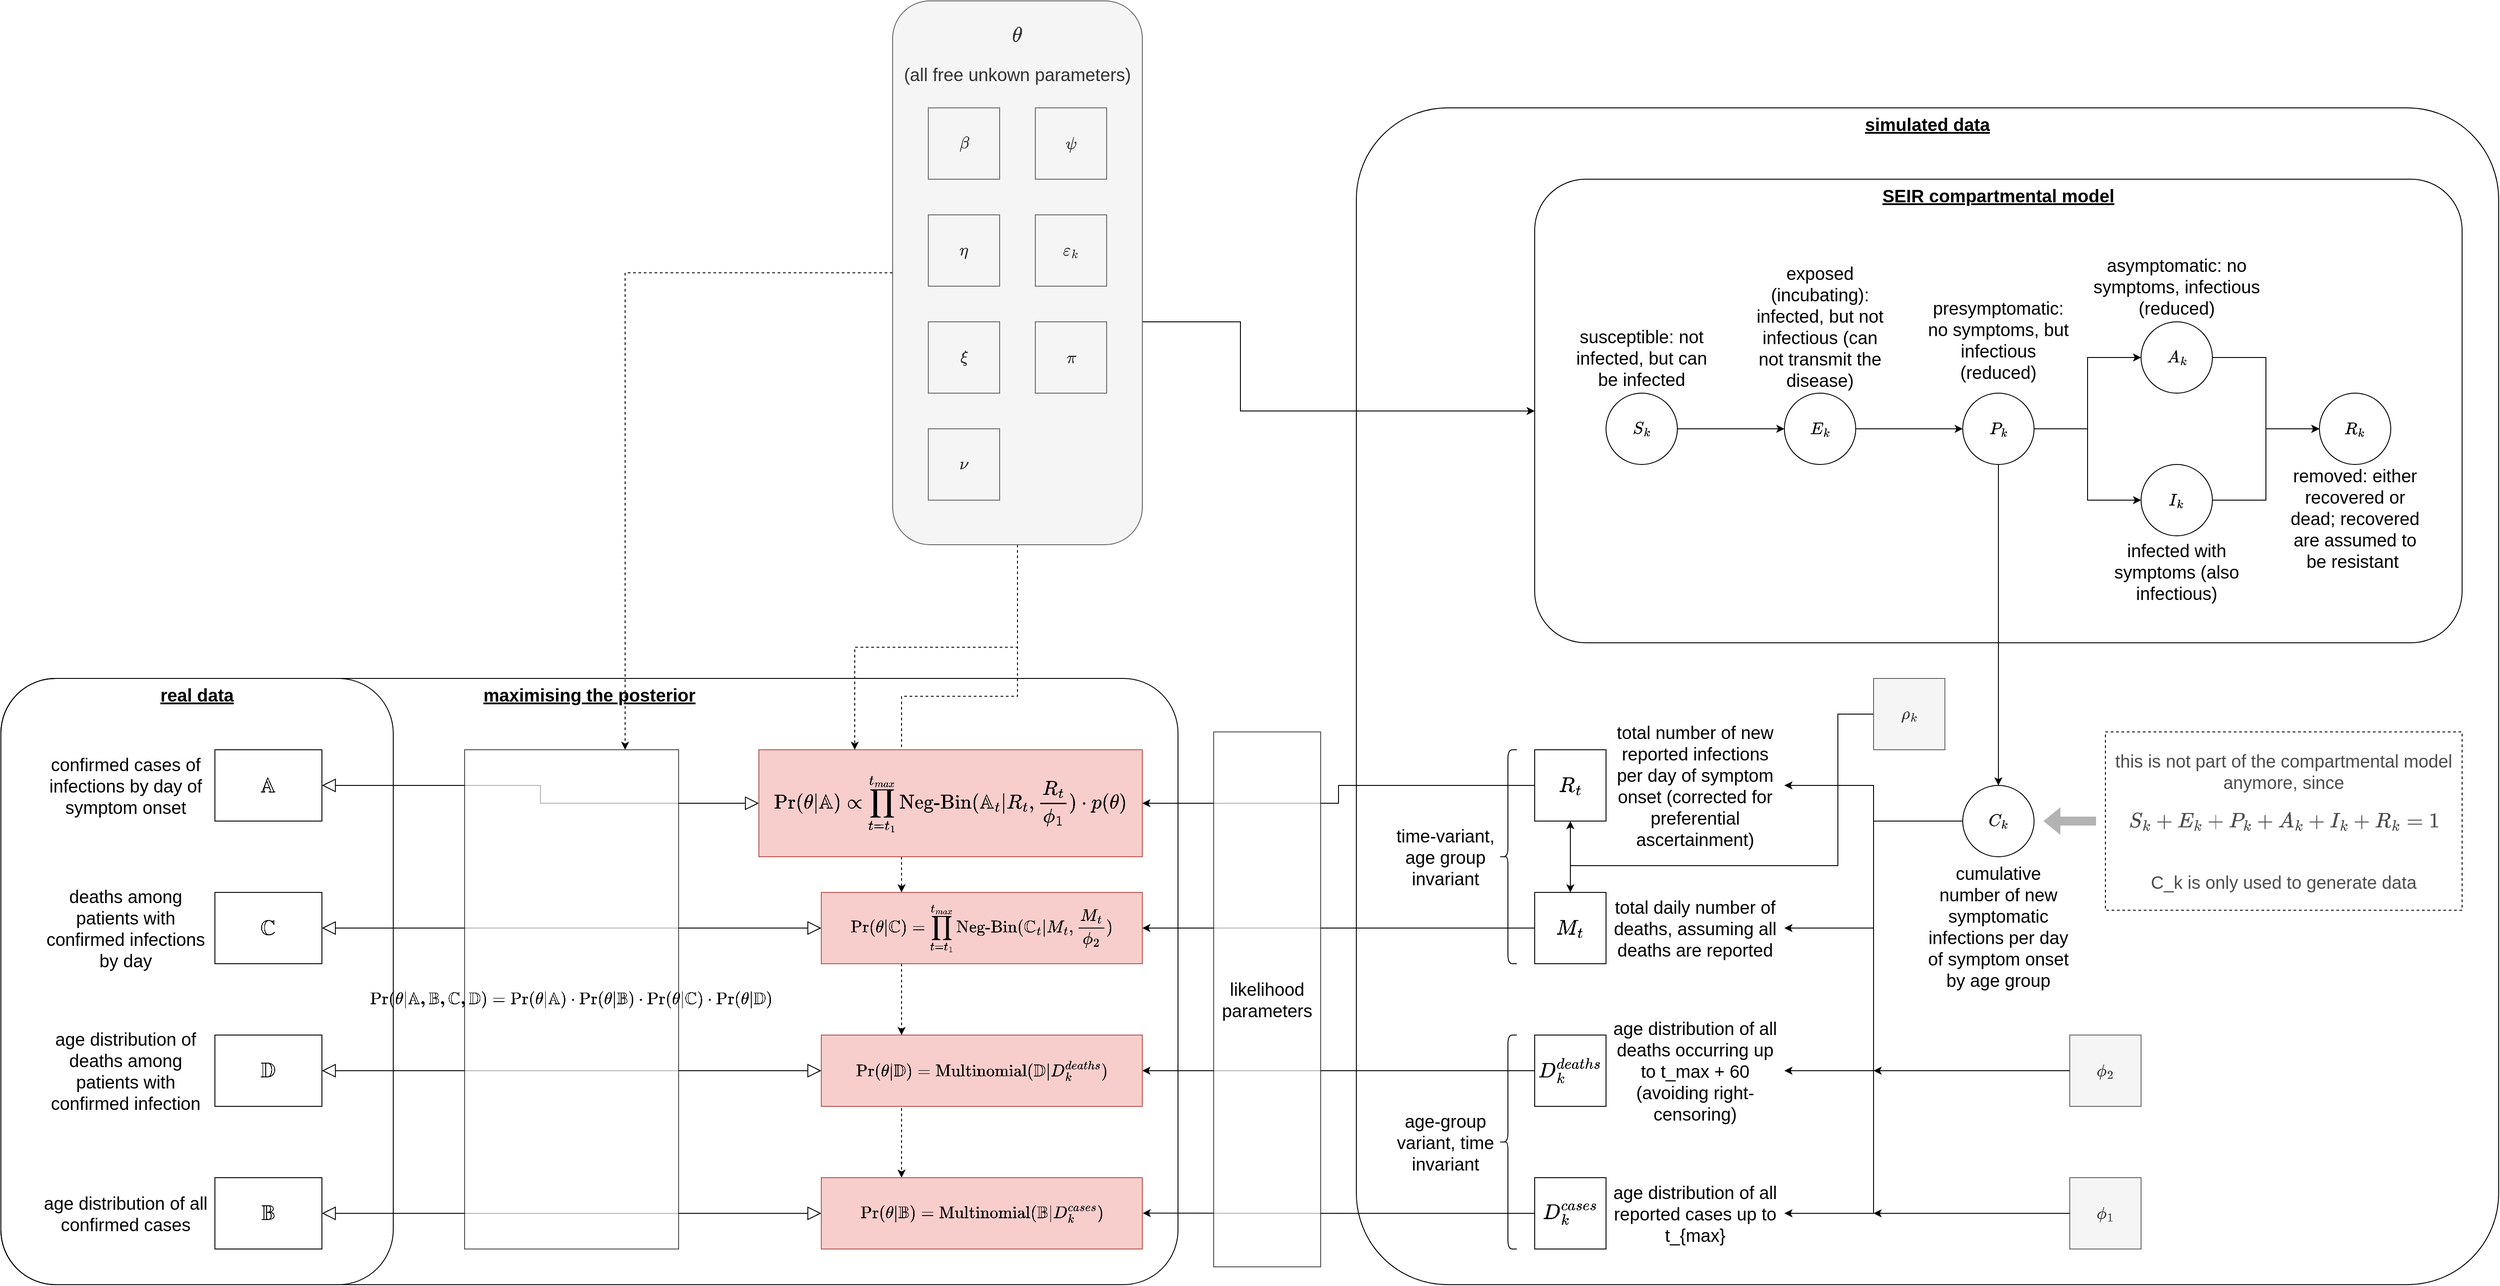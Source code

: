 <mxfile version="13.3.1" type="device"><diagram id="WM-_HWU5ha4iczzQkgcp" name="Page-1"><mxGraphModel dx="3094" dy="1741" grid="1" gridSize="10" guides="1" tooltips="1" connect="1" arrows="1" fold="1" page="0" pageScale="1" pageWidth="827" pageHeight="1169" math="1" shadow="0"><root><mxCell id="0"/><mxCell id="1" parent="0"/><mxCell id="oSj1V4NzilKRoRHE-HHd-1" value="&lt;b style=&quot;font-size: 20px&quot;&gt;&lt;u style=&quot;font-size: 20px&quot;&gt;real data&lt;/u&gt;&lt;/b&gt;" style="rounded=1;whiteSpace=wrap;html=1;verticalAlign=top;fillColor=none;fontSize=20;arcSize=14;" parent="1" vertex="1"><mxGeometry x="-2240" y="-400" width="440" height="680" as="geometry"/></mxCell><mxCell id="oSj1V4NzilKRoRHE-HHd-5" style="edgeStyle=orthogonalEdgeStyle;rounded=0;orthogonalLoop=1;jettySize=auto;html=1;exitX=0.5;exitY=1;exitDx=0;exitDy=0;fontSize=20;dashed=1;entryX=0.25;entryY=0;entryDx=0;entryDy=0;" parent="1" source="k5dMfu0cKbWw9vWfTIvT-12" target="LFrjlVo5sZ67YK8wQ7Vh-70" edge="1"><mxGeometry relative="1" as="geometry"><mxPoint x="-1090.0" y="-430.0" as="sourcePoint"/><mxPoint x="-1220" y="-310" as="targetPoint"/><Array as="points"><mxPoint x="-1100" y="-380"/><mxPoint x="-1230" y="-380"/></Array></mxGeometry></mxCell><mxCell id="oSj1V4NzilKRoRHE-HHd-6" style="edgeStyle=orthogonalEdgeStyle;rounded=0;orthogonalLoop=1;jettySize=auto;html=1;exitX=0.5;exitY=1;exitDx=0;exitDy=0;fontSize=20;dashed=1;entryX=0.25;entryY=0;entryDx=0;entryDy=0;" parent="1" source="k5dMfu0cKbWw9vWfTIvT-12" target="LFrjlVo5sZ67YK8wQ7Vh-69" edge="1"><mxGeometry relative="1" as="geometry"><mxPoint x="-1080.0" y="-420.0" as="sourcePoint"/><mxPoint x="-1210" y="-300" as="targetPoint"/><Array as="points"><mxPoint x="-1100" y="-380"/><mxPoint x="-1230" y="-380"/></Array></mxGeometry></mxCell><mxCell id="oSj1V4NzilKRoRHE-HHd-4" style="edgeStyle=orthogonalEdgeStyle;rounded=0;orthogonalLoop=1;jettySize=auto;html=1;exitX=0.5;exitY=1;exitDx=0;exitDy=0;fontSize=20;dashed=1;entryX=0.25;entryY=0;entryDx=0;entryDy=0;" parent="1" source="k5dMfu0cKbWw9vWfTIvT-12" target="LFrjlVo5sZ67YK8wQ7Vh-67" edge="1"><mxGeometry relative="1" as="geometry"><mxPoint x="-1090.0" y="-430.0" as="sourcePoint"/><mxPoint x="-1220" y="-310" as="targetPoint"/><Array as="points"><mxPoint x="-1100" y="-380"/><mxPoint x="-1230" y="-380"/></Array></mxGeometry></mxCell><mxCell id="LFrjlVo5sZ67YK8wQ7Vh-91" value="&lt;b style=&quot;font-size: 20px&quot;&gt;&lt;u style=&quot;font-size: 20px&quot;&gt;maximising the posterior&lt;/u&gt;&lt;/b&gt;" style="rounded=1;whiteSpace=wrap;html=1;verticalAlign=top;fillColor=none;fontSize=20;arcSize=9;" parent="1" vertex="1"><mxGeometry x="-2240" y="-400" width="1320" height="680" as="geometry"/></mxCell><mxCell id="LFrjlVo5sZ67YK8wQ7Vh-61" value="&lt;b style=&quot;font-size: 20px&quot;&gt;&lt;u style=&quot;font-size: 20px&quot;&gt;simulated data&lt;/u&gt;&lt;/b&gt;" style="rounded=1;whiteSpace=wrap;html=1;verticalAlign=top;fillColor=none;fontSize=20;arcSize=8;" parent="1" vertex="1"><mxGeometry x="-720" y="-1040" width="1281" height="1320" as="geometry"/></mxCell><mxCell id="LFrjlVo5sZ67YK8wQ7Vh-18" value="&lt;b style=&quot;font-size: 20px;&quot;&gt;&lt;u style=&quot;font-size: 20px;&quot;&gt;SEIR compartmental model&lt;/u&gt;&lt;/b&gt;" style="rounded=1;whiteSpace=wrap;html=1;verticalAlign=top;fillColor=none;fontSize=20;arcSize=11;" parent="1" vertex="1"><mxGeometry x="-520" y="-960" width="1040" height="520" as="geometry"/></mxCell><mxCell id="LFrjlVo5sZ67YK8wQ7Vh-19" style="edgeStyle=orthogonalEdgeStyle;rounded=0;orthogonalLoop=1;jettySize=auto;html=1;exitX=1;exitY=0.5;exitDx=0;exitDy=0;entryX=0;entryY=0.5;entryDx=0;entryDy=0;" parent="1" source="LFrjlVo5sZ67YK8wQ7Vh-20" target="LFrjlVo5sZ67YK8wQ7Vh-23" edge="1"><mxGeometry relative="1" as="geometry"/></mxCell><mxCell id="LFrjlVo5sZ67YK8wQ7Vh-20" value="$$S_k$$" style="ellipse;whiteSpace=wrap;html=1;aspect=fixed;shadow=0;labelBackgroundColor=none;fontSize=16;align=center;" parent="1" vertex="1"><mxGeometry x="-440" y="-720" width="80" height="80" as="geometry"/></mxCell><mxCell id="LFrjlVo5sZ67YK8wQ7Vh-21" style="edgeStyle=orthogonalEdgeStyle;rounded=0;orthogonalLoop=1;jettySize=auto;html=1;exitX=1;exitY=0.5;exitDx=0;exitDy=0;entryX=0;entryY=0.5;entryDx=0;entryDy=0;" parent="1" source="LFrjlVo5sZ67YK8wQ7Vh-23" target="LFrjlVo5sZ67YK8wQ7Vh-26" edge="1"><mxGeometry relative="1" as="geometry"/></mxCell><mxCell id="LFrjlVo5sZ67YK8wQ7Vh-22" style="edgeStyle=orthogonalEdgeStyle;rounded=0;orthogonalLoop=1;jettySize=auto;html=1;exitX=0.5;exitY=1;exitDx=0;exitDy=0;entryX=0.5;entryY=0;entryDx=0;entryDy=0;" parent="1" source="LFrjlVo5sZ67YK8wQ7Vh-26" target="LFrjlVo5sZ67YK8wQ7Vh-29" edge="1"><mxGeometry relative="1" as="geometry"/></mxCell><mxCell id="LFrjlVo5sZ67YK8wQ7Vh-23" value="$$E_k$$" style="ellipse;whiteSpace=wrap;html=1;aspect=fixed;shadow=0;labelBackgroundColor=none;fontSize=16;align=center;" parent="1" vertex="1"><mxGeometry x="-240" y="-720" width="80" height="80" as="geometry"/></mxCell><mxCell id="LFrjlVo5sZ67YK8wQ7Vh-24" style="edgeStyle=orthogonalEdgeStyle;rounded=0;orthogonalLoop=1;jettySize=auto;html=1;exitX=1;exitY=0.5;exitDx=0;exitDy=0;entryX=0;entryY=0.5;entryDx=0;entryDy=0;" parent="1" source="LFrjlVo5sZ67YK8wQ7Vh-26" target="LFrjlVo5sZ67YK8wQ7Vh-28" edge="1"><mxGeometry relative="1" as="geometry"/></mxCell><mxCell id="LFrjlVo5sZ67YK8wQ7Vh-25" style="edgeStyle=orthogonalEdgeStyle;rounded=0;orthogonalLoop=1;jettySize=auto;html=1;exitX=1;exitY=0.5;exitDx=0;exitDy=0;entryX=0;entryY=0.5;entryDx=0;entryDy=0;" parent="1" source="LFrjlVo5sZ67YK8wQ7Vh-26" target="LFrjlVo5sZ67YK8wQ7Vh-32" edge="1"><mxGeometry relative="1" as="geometry"/></mxCell><mxCell id="LFrjlVo5sZ67YK8wQ7Vh-26" value="$$P_k$$" style="ellipse;whiteSpace=wrap;html=1;aspect=fixed;shadow=0;labelBackgroundColor=none;fontSize=16;align=center;" parent="1" vertex="1"><mxGeometry x="-40" y="-720" width="80" height="80" as="geometry"/></mxCell><mxCell id="LFrjlVo5sZ67YK8wQ7Vh-27" style="edgeStyle=orthogonalEdgeStyle;rounded=0;orthogonalLoop=1;jettySize=auto;html=1;exitX=1;exitY=0.5;exitDx=0;exitDy=0;entryX=0;entryY=0.5;entryDx=0;entryDy=0;" parent="1" source="LFrjlVo5sZ67YK8wQ7Vh-28" target="LFrjlVo5sZ67YK8wQ7Vh-30" edge="1"><mxGeometry relative="1" as="geometry"/></mxCell><mxCell id="LFrjlVo5sZ67YK8wQ7Vh-28" value="$$A_k$$" style="ellipse;whiteSpace=wrap;html=1;aspect=fixed;shadow=0;labelBackgroundColor=none;fontSize=16;align=center;" parent="1" vertex="1"><mxGeometry x="160" y="-800" width="80" height="80" as="geometry"/></mxCell><mxCell id="LFrjlVo5sZ67YK8wQ7Vh-56" style="edgeStyle=orthogonalEdgeStyle;rounded=0;orthogonalLoop=1;jettySize=auto;html=1;exitX=0;exitY=0.5;exitDx=0;exitDy=0;fillColor=#B3B3B3;fontSize=20;fontColor=#4D4D4D;entryX=1;entryY=0.5;entryDx=0;entryDy=0;" parent="1" source="LFrjlVo5sZ67YK8wQ7Vh-29" target="LFrjlVo5sZ67YK8wQ7Vh-49" edge="1"><mxGeometry relative="1" as="geometry"><Array as="points"><mxPoint x="-140" y="-240"/><mxPoint x="-140" y="-280"/></Array></mxGeometry></mxCell><mxCell id="LFrjlVo5sZ67YK8wQ7Vh-58" style="edgeStyle=orthogonalEdgeStyle;rounded=0;orthogonalLoop=1;jettySize=auto;html=1;exitX=0;exitY=0.5;exitDx=0;exitDy=0;entryX=1;entryY=0.5;entryDx=0;entryDy=0;fillColor=#B3B3B3;fontSize=20;fontColor=#4D4D4D;" parent="1" source="LFrjlVo5sZ67YK8wQ7Vh-29" target="LFrjlVo5sZ67YK8wQ7Vh-53" edge="1"><mxGeometry relative="1" as="geometry"><Array as="points"><mxPoint x="-140" y="-240"/><mxPoint x="-140" y="-120"/></Array></mxGeometry></mxCell><mxCell id="k5dMfu0cKbWw9vWfTIvT-17" style="edgeStyle=orthogonalEdgeStyle;rounded=0;orthogonalLoop=1;jettySize=auto;html=1;exitX=0;exitY=0.5;exitDx=0;exitDy=0;entryX=1;entryY=0.5;entryDx=0;entryDy=0;fontSize=20;" parent="1" source="LFrjlVo5sZ67YK8wQ7Vh-29" target="LFrjlVo5sZ67YK8wQ7Vh-55" edge="1"><mxGeometry relative="1" as="geometry"/></mxCell><mxCell id="k5dMfu0cKbWw9vWfTIvT-18" style="edgeStyle=orthogonalEdgeStyle;rounded=0;orthogonalLoop=1;jettySize=auto;html=1;exitX=0;exitY=0.5;exitDx=0;exitDy=0;entryX=1;entryY=0.5;entryDx=0;entryDy=0;fontSize=20;" parent="1" source="LFrjlVo5sZ67YK8wQ7Vh-29" target="LFrjlVo5sZ67YK8wQ7Vh-51" edge="1"><mxGeometry relative="1" as="geometry"/></mxCell><mxCell id="LFrjlVo5sZ67YK8wQ7Vh-29" value="$$C_k$$" style="ellipse;whiteSpace=wrap;html=1;aspect=fixed;shadow=0;labelBackgroundColor=none;fontSize=16;align=center;" parent="1" vertex="1"><mxGeometry x="-40" y="-280" width="80" height="80" as="geometry"/></mxCell><mxCell id="LFrjlVo5sZ67YK8wQ7Vh-30" value="$$R_k$$" style="ellipse;whiteSpace=wrap;html=1;aspect=fixed;shadow=0;labelBackgroundColor=none;fontSize=16;align=center;" parent="1" vertex="1"><mxGeometry x="360" y="-720" width="80" height="80" as="geometry"/></mxCell><mxCell id="LFrjlVo5sZ67YK8wQ7Vh-31" style="edgeStyle=orthogonalEdgeStyle;rounded=0;orthogonalLoop=1;jettySize=auto;html=1;exitX=1;exitY=0.5;exitDx=0;exitDy=0;entryX=0;entryY=0.5;entryDx=0;entryDy=0;" parent="1" source="LFrjlVo5sZ67YK8wQ7Vh-32" target="LFrjlVo5sZ67YK8wQ7Vh-30" edge="1"><mxGeometry relative="1" as="geometry"/></mxCell><mxCell id="LFrjlVo5sZ67YK8wQ7Vh-32" value="$$I_k$$" style="ellipse;whiteSpace=wrap;html=1;aspect=fixed;shadow=0;labelBackgroundColor=none;fontSize=16;align=center;" parent="1" vertex="1"><mxGeometry x="160" y="-640" width="80" height="80" as="geometry"/></mxCell><mxCell id="LFrjlVo5sZ67YK8wQ7Vh-33" value="susceptible: not infected, but can be infected" style="text;html=1;strokeColor=none;fillColor=none;align=center;verticalAlign=middle;whiteSpace=wrap;rounded=0;fontSize=20;" parent="1" vertex="1"><mxGeometry x="-480" y="-800" width="160" height="80" as="geometry"/></mxCell><mxCell id="LFrjlVo5sZ67YK8wQ7Vh-34" value="exposed (incubating): infected, but not infectious (can not transmit the disease)" style="text;html=1;strokeColor=none;fillColor=none;align=center;verticalAlign=middle;whiteSpace=wrap;rounded=0;fontSize=20;" parent="1" vertex="1"><mxGeometry x="-280" y="-870" width="160" height="150" as="geometry"/></mxCell><mxCell id="LFrjlVo5sZ67YK8wQ7Vh-35" value="presymptomatic: no symptoms, but infectious (reduced)" style="text;html=1;strokeColor=none;fillColor=none;align=center;verticalAlign=middle;whiteSpace=wrap;rounded=0;fontSize=20;" parent="1" vertex="1"><mxGeometry x="-80" y="-840" width="160" height="120" as="geometry"/></mxCell><mxCell id="LFrjlVo5sZ67YK8wQ7Vh-36" value="asymptomatic: no symptoms, infectious (reduced)" style="text;html=1;strokeColor=none;fillColor=none;align=center;verticalAlign=middle;whiteSpace=wrap;rounded=0;fontSize=20;" parent="1" vertex="1"><mxGeometry x="100" y="-880" width="200" height="80" as="geometry"/></mxCell><mxCell id="LFrjlVo5sZ67YK8wQ7Vh-39" value="infected with symptoms (also infectious)" style="text;html=1;strokeColor=none;fillColor=none;align=center;verticalAlign=middle;whiteSpace=wrap;rounded=0;fontSize=20;" parent="1" vertex="1"><mxGeometry x="120" y="-560" width="160" height="80" as="geometry"/></mxCell><mxCell id="LFrjlVo5sZ67YK8wQ7Vh-42" value="removed: either recovered or dead; recovered are assumed to be resistant&amp;nbsp;" style="text;html=1;strokeColor=none;fillColor=none;align=center;verticalAlign=middle;whiteSpace=wrap;rounded=0;fontSize=20;" parent="1" vertex="1"><mxGeometry x="320" y="-640" width="160" height="120" as="geometry"/></mxCell><mxCell id="LFrjlVo5sZ67YK8wQ7Vh-43" value="cumulative number of new symptomatic infections per day of symptom onset by age group" style="text;whiteSpace=wrap;html=1;fontSize=20;align=center;" parent="1" vertex="1"><mxGeometry x="-80" y="-200" width="160" height="160" as="geometry"/></mxCell><mxCell id="LFrjlVo5sZ67YK8wQ7Vh-44" value="this is not part of the compartmental model anymore, since&lt;br&gt;$$S_k + E_k + P_k + A_k + I_k + R_k= 1$$&lt;br&gt;C_k is only used to generate data" style="text;html=1;strokeColor=#000000;fillColor=none;align=center;verticalAlign=middle;whiteSpace=wrap;rounded=0;fontSize=20;dashed=1;fontColor=#4D4D4D;" parent="1" vertex="1"><mxGeometry x="120" y="-340" width="400" height="200" as="geometry"/></mxCell><mxCell id="LFrjlVo5sZ67YK8wQ7Vh-46" value="" style="shape=flexArrow;endArrow=classic;html=1;fontSize=20;fontColor=#4D4D4D;strokeColor=none;fillColor=#B3B3B3;" parent="1" edge="1"><mxGeometry width="50" height="50" relative="1" as="geometry"><mxPoint x="110" y="-240" as="sourcePoint"/><mxPoint x="50" y="-240" as="targetPoint"/></mxGeometry></mxCell><mxCell id="LFrjlVo5sZ67YK8wQ7Vh-72" style="edgeStyle=orthogonalEdgeStyle;rounded=0;orthogonalLoop=1;jettySize=auto;html=1;exitX=0;exitY=0.5;exitDx=0;exitDy=0;entryX=1;entryY=0.5;entryDx=0;entryDy=0;fillColor=#B3B3B3;fontSize=20;fontColor=#000000;" parent="1" source="LFrjlVo5sZ67YK8wQ7Vh-48" target="LFrjlVo5sZ67YK8wQ7Vh-68" edge="1"><mxGeometry relative="1" as="geometry"/></mxCell><mxCell id="LFrjlVo5sZ67YK8wQ7Vh-48" value="$$R_t$$" style="rounded=0;whiteSpace=wrap;html=1;fontSize=20;align=center;" parent="1" vertex="1"><mxGeometry x="-520" y="-320" width="80" height="80" as="geometry"/></mxCell><mxCell id="LFrjlVo5sZ67YK8wQ7Vh-49" value="total number of new reported infections per day of symptom onset (corrected for preferential ascertainment)" style="text;whiteSpace=wrap;html=1;fontSize=20;align=center;verticalAlign=middle;" parent="1" vertex="1"><mxGeometry x="-440" y="-360" width="200" height="160" as="geometry"/></mxCell><mxCell id="k5dMfu0cKbWw9vWfTIvT-19" style="edgeStyle=orthogonalEdgeStyle;rounded=0;orthogonalLoop=1;jettySize=auto;html=1;exitX=0;exitY=0.5;exitDx=0;exitDy=0;entryX=0.97;entryY=0.882;entryDx=0;entryDy=0;entryPerimeter=0;fontSize=20;" parent="1" source="LFrjlVo5sZ67YK8wQ7Vh-50" target="LFrjlVo5sZ67YK8wQ7Vh-91" edge="1"><mxGeometry relative="1" as="geometry"/></mxCell><mxCell id="LFrjlVo5sZ67YK8wQ7Vh-50" value="$$D_k^{cases}$$" style="rounded=0;whiteSpace=wrap;html=1;fontSize=20;align=center;" parent="1" vertex="1"><mxGeometry x="-520" y="160" width="80" height="80" as="geometry"/></mxCell><mxCell id="LFrjlVo5sZ67YK8wQ7Vh-51" value="age distribution of all reported cases up to t_{max}" style="text;whiteSpace=wrap;html=1;fontSize=20;align=center;verticalAlign=middle;" parent="1" vertex="1"><mxGeometry x="-440" y="120" width="200" height="160" as="geometry"/></mxCell><mxCell id="LFrjlVo5sZ67YK8wQ7Vh-73" style="edgeStyle=orthogonalEdgeStyle;rounded=0;orthogonalLoop=1;jettySize=auto;html=1;exitX=0;exitY=0.5;exitDx=0;exitDy=0;entryX=1;entryY=0.5;entryDx=0;entryDy=0;fillColor=#B3B3B3;fontSize=20;fontColor=#000000;" parent="1" source="LFrjlVo5sZ67YK8wQ7Vh-52" target="LFrjlVo5sZ67YK8wQ7Vh-67" edge="1"><mxGeometry relative="1" as="geometry"/></mxCell><mxCell id="LFrjlVo5sZ67YK8wQ7Vh-52" value="$$M_t$$" style="rounded=0;whiteSpace=wrap;html=1;fontSize=20;align=center;" parent="1" vertex="1"><mxGeometry x="-520" y="-160" width="80" height="80" as="geometry"/></mxCell><mxCell id="LFrjlVo5sZ67YK8wQ7Vh-53" value="total daily number of deaths, assuming all deaths are reported" style="text;whiteSpace=wrap;html=1;fontSize=20;align=center;verticalAlign=middle;" parent="1" vertex="1"><mxGeometry x="-440" y="-200" width="200" height="160" as="geometry"/></mxCell><mxCell id="k5dMfu0cKbWw9vWfTIvT-21" style="edgeStyle=orthogonalEdgeStyle;rounded=0;orthogonalLoop=1;jettySize=auto;html=1;exitX=0;exitY=0.5;exitDx=0;exitDy=0;entryX=1;entryY=0.5;entryDx=0;entryDy=0;fontSize=20;" parent="1" source="LFrjlVo5sZ67YK8wQ7Vh-54" target="LFrjlVo5sZ67YK8wQ7Vh-70" edge="1"><mxGeometry relative="1" as="geometry"/></mxCell><mxCell id="LFrjlVo5sZ67YK8wQ7Vh-54" value="$$D_k^{deaths}$$" style="rounded=0;whiteSpace=wrap;html=1;fontSize=20;align=center;" parent="1" vertex="1"><mxGeometry x="-520" width="80" height="80" as="geometry"/></mxCell><mxCell id="LFrjlVo5sZ67YK8wQ7Vh-55" value="age distribution of all deaths occurring up to t_max + 60 (avoiding right-censoring)" style="text;whiteSpace=wrap;html=1;fontSize=20;align=center;verticalAlign=middle;spacingTop=2;spacingLeft=2;spacingBottom=2;spacingRight=2;" parent="1" vertex="1"><mxGeometry x="-440" y="-40" width="200" height="160" as="geometry"/></mxCell><mxCell id="LFrjlVo5sZ67YK8wQ7Vh-62" value="" style="shape=curlyBracket;whiteSpace=wrap;html=1;rounded=1;strokeColor=#000000;fillColor=none;fontSize=20;fontColor=#4D4D4D;align=center;" parent="1" vertex="1"><mxGeometry x="-560" y="-320" width="20" height="240" as="geometry"/></mxCell><mxCell id="LFrjlVo5sZ67YK8wQ7Vh-63" value="time-variant, age group invariant" style="text;html=1;strokeColor=none;fillColor=none;align=center;verticalAlign=middle;whiteSpace=wrap;rounded=0;fontSize=20;fontColor=#000000;" parent="1" vertex="1"><mxGeometry x="-680" y="-320" width="120" height="240" as="geometry"/></mxCell><mxCell id="LFrjlVo5sZ67YK8wQ7Vh-64" value="" style="shape=curlyBracket;whiteSpace=wrap;html=1;rounded=1;strokeColor=#000000;fillColor=none;fontSize=20;fontColor=#4D4D4D;align=center;" parent="1" vertex="1"><mxGeometry x="-560" width="20" height="240" as="geometry"/></mxCell><mxCell id="LFrjlVo5sZ67YK8wQ7Vh-65" value="age-group variant, time invariant" style="text;html=1;strokeColor=none;fillColor=none;align=center;verticalAlign=middle;whiteSpace=wrap;rounded=0;fontSize=20;fontColor=#000000;" parent="1" vertex="1"><mxGeometry x="-680" width="120" height="240" as="geometry"/></mxCell><mxCell id="LFrjlVo5sZ67YK8wQ7Vh-67" value="$$\text{Pr}(\theta|\mathbb{C}) = \prod_{t = t_1}^{t_{max}}\text{Neg-Bin}(\mathbb{C}_t|M_t, \frac{M_t}{\phi_2})$$" style="rounded=0;whiteSpace=wrap;html=1;shadow=0;labelBackgroundColor=none;strokeColor=#b85450;strokeWidth=1;fillColor=#f8cecc;fontSize=16;align=center;" parent="1" vertex="1"><mxGeometry x="-1320" y="-160" width="360" height="80" as="geometry"/></mxCell><mxCell id="LFrjlVo5sZ67YK8wQ7Vh-68" value="$$\text{Pr}(\theta|\mathbb{A}) \propto&lt;br style=&quot;font-size: 19px;&quot;&gt;&amp;nbsp;\prod_{t = t_1}^{t_{max}}\text{Neg-Bin}(\mathbb{A}_t|R_t, \frac{R_t}{\phi_1})\cdot p(\theta)$$" style="rounded=0;whiteSpace=wrap;html=1;shadow=0;labelBackgroundColor=none;strokeColor=#b85450;strokeWidth=1;fillColor=#f8cecc;fontSize=19;align=center;" parent="1" vertex="1"><mxGeometry x="-1390" y="-320" width="430" height="120" as="geometry"/></mxCell><mxCell id="LFrjlVo5sZ67YK8wQ7Vh-84" style="edgeStyle=orthogonalEdgeStyle;rounded=0;orthogonalLoop=1;jettySize=auto;html=1;exitX=0;exitY=0.5;exitDx=0;exitDy=0;entryX=1;entryY=0.5;entryDx=0;entryDy=0;startArrow=block;startFill=0;startSize=13;endArrow=block;endFill=0;endSize=13;fillColor=#B3B3B3;fontSize=20;fontColor=#000000;" parent="1" source="LFrjlVo5sZ67YK8wQ7Vh-69" target="LFrjlVo5sZ67YK8wQ7Vh-81" edge="1"><mxGeometry relative="1" as="geometry"/></mxCell><mxCell id="LFrjlVo5sZ67YK8wQ7Vh-69" value="$$\text{Pr}(\theta|\mathbb{B}) = \text{Multinomial}(\mathbb{B}|D_k^{cases})$$" style="rounded=0;whiteSpace=wrap;html=1;shadow=0;labelBackgroundColor=none;strokeColor=#b85450;strokeWidth=1;fillColor=#f8cecc;fontSize=16;align=center;" parent="1" vertex="1"><mxGeometry x="-1320" y="160" width="360" height="80" as="geometry"/></mxCell><mxCell id="LFrjlVo5sZ67YK8wQ7Vh-70" value="$$\text{Pr}(\theta|\mathbb{D}) = \text{Multinomial}(\mathbb{D}|D_k^{deaths})$$" style="rounded=0;whiteSpace=wrap;html=1;shadow=0;labelBackgroundColor=none;strokeColor=#b85450;strokeWidth=1;fillColor=#f8cecc;fontSize=16;align=center;" parent="1" vertex="1"><mxGeometry x="-1320" width="360" height="80" as="geometry"/></mxCell><mxCell id="LFrjlVo5sZ67YK8wQ7Vh-71" value="likelihood parameters" style="rounded=0;whiteSpace=wrap;html=1;strokeColor=#000000;fillColor=#ffffff;fontSize=20;fontColor=#000000;align=center;opacity=70;" parent="1" vertex="1"><mxGeometry x="-880" y="-340" width="120" height="600" as="geometry"/></mxCell><mxCell id="LFrjlVo5sZ67YK8wQ7Vh-77" value="confirmed cases of infections by day of symptom onset" style="text;html=1;strokeColor=none;fillColor=none;align=center;verticalAlign=middle;whiteSpace=wrap;rounded=0;fontSize=20;fontColor=#000000;" parent="1" vertex="1"><mxGeometry x="-2200" y="-360" width="200" height="160" as="geometry"/></mxCell><mxCell id="LFrjlVo5sZ67YK8wQ7Vh-83" style="edgeStyle=orthogonalEdgeStyle;rounded=0;orthogonalLoop=1;jettySize=auto;html=1;exitX=1;exitY=0.5;exitDx=0;exitDy=0;fillColor=#B3B3B3;fontSize=20;fontColor=#000000;startArrow=block;startFill=0;endArrow=block;endFill=0;endSize=13;startSize=13;" parent="1" source="LFrjlVo5sZ67YK8wQ7Vh-78" target="LFrjlVo5sZ67YK8wQ7Vh-68" edge="1"><mxGeometry relative="1" as="geometry"/></mxCell><mxCell id="LFrjlVo5sZ67YK8wQ7Vh-78" value="&#10;&#10;&lt;!--StartFragment--&gt;&lt;span style=&quot;font-family: Helvetica; font-size: 20px; font-style: normal; font-variant-ligatures: normal; font-variant-caps: normal; font-weight: 400; letter-spacing: normal; orphans: 2; text-align: center; text-indent: 0px; text-transform: none; widows: 2; word-spacing: 0px; -webkit-text-stroke-width: 0px; background-color: rgb(248, 249, 250); text-decoration-style: initial; text-decoration-color: initial; float: none; display: inline !important;&quot;&gt;$$\mathbb{A}$$&lt;/span&gt;&lt;!--EndFragment--&gt;&#10;&#10;" style="rounded=0;whiteSpace=wrap;html=1;strokeColor=#000000;fillColor=#ffffff;fontSize=20;fontColor=#000000;align=center;" parent="1" vertex="1"><mxGeometry x="-2000" y="-320" width="120" height="80" as="geometry"/></mxCell><mxCell id="LFrjlVo5sZ67YK8wQ7Vh-80" value="age distribution of all confirmed cases" style="text;html=1;strokeColor=none;fillColor=none;align=center;verticalAlign=middle;whiteSpace=wrap;rounded=0;fontSize=20;fontColor=#000000;" parent="1" vertex="1"><mxGeometry x="-2200" y="120" width="200" height="160" as="geometry"/></mxCell><mxCell id="LFrjlVo5sZ67YK8wQ7Vh-81" value="&lt;span style=&quot;font-family: &amp;#34;helvetica&amp;#34; ; font-size: 20px ; font-style: normal ; font-weight: 400 ; letter-spacing: normal ; text-align: center ; text-indent: 0px ; text-transform: none ; word-spacing: 0px ; background-color: rgb(248 , 249 , 250) ; float: none ; display: inline&quot;&gt;$$\mathbb{B}$$&lt;/span&gt;" style="rounded=0;whiteSpace=wrap;html=1;strokeColor=#000000;fillColor=#ffffff;fontSize=20;fontColor=#000000;align=center;" parent="1" vertex="1"><mxGeometry x="-2000" y="160" width="120" height="80" as="geometry"/></mxCell><mxCell id="LFrjlVo5sZ67YK8wQ7Vh-85" style="edgeStyle=orthogonalEdgeStyle;rounded=0;orthogonalLoop=1;jettySize=auto;html=1;entryX=1;entryY=0.5;entryDx=0;entryDy=0;startArrow=block;startFill=0;startSize=13;endArrow=block;endFill=0;endSize=13;fillColor=#B3B3B3;fontSize=20;fontColor=#000000;exitX=0;exitY=0.5;exitDx=0;exitDy=0;" parent="1" source="LFrjlVo5sZ67YK8wQ7Vh-70" target="LFrjlVo5sZ67YK8wQ7Vh-87" edge="1"><mxGeometry relative="1" as="geometry"><mxPoint x="-1360" y="40" as="sourcePoint"/></mxGeometry></mxCell><mxCell id="LFrjlVo5sZ67YK8wQ7Vh-86" value="age distribution of deaths among patients with confirmed infection" style="text;html=1;strokeColor=none;fillColor=none;align=center;verticalAlign=middle;whiteSpace=wrap;rounded=0;fontSize=20;fontColor=#000000;" parent="1" vertex="1"><mxGeometry x="-2200" y="-40" width="200" height="160" as="geometry"/></mxCell><mxCell id="LFrjlVo5sZ67YK8wQ7Vh-87" value="&lt;span style=&quot;font-family: &amp;#34;helvetica&amp;#34; ; font-size: 20px ; font-style: normal ; font-weight: 400 ; letter-spacing: normal ; text-align: center ; text-indent: 0px ; text-transform: none ; word-spacing: 0px ; background-color: rgb(248 , 249 , 250) ; float: none ; display: inline&quot;&gt;$$\mathbb{D}$$&lt;/span&gt;" style="rounded=0;whiteSpace=wrap;html=1;strokeColor=#000000;fillColor=#ffffff;fontSize=20;fontColor=#000000;align=center;" parent="1" vertex="1"><mxGeometry x="-2000" width="120" height="80" as="geometry"/></mxCell><mxCell id="LFrjlVo5sZ67YK8wQ7Vh-88" style="edgeStyle=orthogonalEdgeStyle;rounded=0;orthogonalLoop=1;jettySize=auto;html=1;entryX=1;entryY=0.5;entryDx=0;entryDy=0;startArrow=block;startFill=0;startSize=13;endArrow=block;endFill=0;endSize=13;fillColor=#B3B3B3;fontSize=20;fontColor=#000000;exitX=0;exitY=0.5;exitDx=0;exitDy=0;" parent="1" source="LFrjlVo5sZ67YK8wQ7Vh-67" target="LFrjlVo5sZ67YK8wQ7Vh-90" edge="1"><mxGeometry relative="1" as="geometry"><mxPoint x="-1400" y="-110" as="sourcePoint"/></mxGeometry></mxCell><mxCell id="LFrjlVo5sZ67YK8wQ7Vh-89" value="deaths among patients with confirmed infections by day" style="text;html=1;strokeColor=none;fillColor=none;align=center;verticalAlign=middle;whiteSpace=wrap;rounded=0;fontSize=20;fontColor=#000000;" parent="1" vertex="1"><mxGeometry x="-2200" y="-200" width="200" height="160" as="geometry"/></mxCell><mxCell id="LFrjlVo5sZ67YK8wQ7Vh-90" value="&lt;span style=&quot;font-family: &amp;#34;helvetica&amp;#34; ; font-size: 20px ; font-style: normal ; font-weight: 400 ; letter-spacing: normal ; text-align: center ; text-indent: 0px ; text-transform: none ; word-spacing: 0px ; background-color: rgb(248 , 249 , 250) ; float: none ; display: inline&quot;&gt;$$\mathbb{C}$$&lt;/span&gt;" style="rounded=0;whiteSpace=wrap;html=1;strokeColor=#000000;fillColor=#ffffff;fontSize=20;fontColor=#000000;align=center;" parent="1" vertex="1"><mxGeometry x="-2000" y="-160" width="120" height="80" as="geometry"/></mxCell><mxCell id="LFrjlVo5sZ67YK8wQ7Vh-92" value="&lt;span style=&quot;font-family: &amp;#34;helvetica&amp;#34; ; font-size: 16px ; font-style: normal ; font-weight: 400 ; letter-spacing: normal ; text-align: center ; text-indent: 0px ; text-transform: none ; word-spacing: 0px ; background-color: rgb(248 , 249 , 250) ; float: none ; display: inline&quot;&gt;$$\text{Pr}(\theta|\mathbb{A, B, C, D}) = \\ \text{Pr}(\theta|\mathbb{A}) \cdot \\ \text{Pr}(\theta|\mathbb{B}) \cdot&amp;nbsp; \\ \text{Pr}(\theta|\mathbb{C}) \cdot\\ \text{Pr}(\theta|\mathbb{D})&lt;br&gt;$$&lt;/span&gt;" style="rounded=0;whiteSpace=wrap;html=1;strokeColor=#000000;fillColor=#ffffff;fontSize=20;fontColor=#000000;align=center;opacity=70;" parent="1" vertex="1"><mxGeometry x="-1720" y="-320" width="240" height="560" as="geometry"/></mxCell><mxCell id="k5dMfu0cKbWw9vWfTIvT-14" style="edgeStyle=orthogonalEdgeStyle;rounded=0;orthogonalLoop=1;jettySize=auto;html=1;exitX=0;exitY=0.5;exitDx=0;exitDy=0;fontSize=20;dashed=1;entryX=0.75;entryY=0;entryDx=0;entryDy=0;" parent="1" source="k5dMfu0cKbWw9vWfTIvT-12" target="LFrjlVo5sZ67YK8wQ7Vh-92" edge="1"><mxGeometry relative="1" as="geometry"/></mxCell><mxCell id="k5dMfu0cKbWw9vWfTIvT-16" style="edgeStyle=orthogonalEdgeStyle;rounded=0;orthogonalLoop=1;jettySize=auto;html=1;exitX=1;exitY=0.5;exitDx=0;exitDy=0;entryX=0;entryY=0.5;entryDx=0;entryDy=0;fontSize=20;" parent="1" source="k5dMfu0cKbWw9vWfTIvT-12" target="LFrjlVo5sZ67YK8wQ7Vh-18" edge="1"><mxGeometry relative="1" as="geometry"><Array as="points"><mxPoint x="-850" y="-800"/><mxPoint x="-850" y="-700"/></Array></mxGeometry></mxCell><mxCell id="oSj1V4NzilKRoRHE-HHd-3" style="edgeStyle=orthogonalEdgeStyle;rounded=0;orthogonalLoop=1;jettySize=auto;html=1;exitX=0.5;exitY=1;exitDx=0;exitDy=0;fontSize=20;dashed=1;entryX=0.25;entryY=0;entryDx=0;entryDy=0;" parent="1" source="k5dMfu0cKbWw9vWfTIvT-12" target="LFrjlVo5sZ67YK8wQ7Vh-68" edge="1"><mxGeometry relative="1" as="geometry"><mxPoint x="-1230" y="-790.0" as="sourcePoint"/><mxPoint x="-1530" y="-310" as="targetPoint"/></mxGeometry></mxCell><mxCell id="754QNS0ZfSjxF_Ju85DO-2" style="edgeStyle=orthogonalEdgeStyle;rounded=0;orthogonalLoop=1;jettySize=auto;html=1;exitX=0;exitY=0.5;exitDx=0;exitDy=0;entryX=0.5;entryY=1;entryDx=0;entryDy=0;" edge="1" parent="1" source="OuN469A1Q5F8nkJ2wCmx-1" target="LFrjlVo5sZ67YK8wQ7Vh-48"><mxGeometry relative="1" as="geometry"><Array as="points"><mxPoint x="-180" y="-360"/><mxPoint x="-180" y="-190"/><mxPoint x="-480" y="-190"/></Array></mxGeometry></mxCell><mxCell id="754QNS0ZfSjxF_Ju85DO-3" style="edgeStyle=orthogonalEdgeStyle;rounded=0;orthogonalLoop=1;jettySize=auto;html=1;exitX=0;exitY=0.5;exitDx=0;exitDy=0;entryX=0.5;entryY=0;entryDx=0;entryDy=0;" edge="1" parent="1" source="OuN469A1Q5F8nkJ2wCmx-1" target="LFrjlVo5sZ67YK8wQ7Vh-52"><mxGeometry relative="1" as="geometry"><Array as="points"><mxPoint x="-180" y="-360"/><mxPoint x="-180" y="-190"/><mxPoint x="-480" y="-190"/></Array></mxGeometry></mxCell><mxCell id="OuN469A1Q5F8nkJ2wCmx-1" value="$$\rho_k$$" style="rounded=0;whiteSpace=wrap;html=1;fillColor=#f5f5f5;strokeColor=#666666;fontColor=#333333;fontSize=16;" parent="1" vertex="1"><mxGeometry x="-140" y="-400" width="80" height="80" as="geometry"/></mxCell><mxCell id="k5dMfu0cKbWw9vWfTIvT-11" value="$$\phi_2$$" style="rounded=0;whiteSpace=wrap;html=1;fillColor=#f5f5f5;strokeColor=#666666;fontColor=#333333;fontSize=16;" parent="1" vertex="1"><mxGeometry x="80" width="80" height="80" as="geometry"/></mxCell><mxCell id="k5dMfu0cKbWw9vWfTIvT-10" value="$$\phi_1$$" style="rounded=0;whiteSpace=wrap;html=1;fillColor=#f5f5f5;strokeColor=#666666;fontColor=#333333;fontSize=16;" parent="1" vertex="1"><mxGeometry x="80" y="160" width="80" height="80" as="geometry"/></mxCell><mxCell id="OuN469A1Q5F8nkJ2wCmx-7" value="" style="endArrow=classic;html=1;exitX=0;exitY=0.5;exitDx=0;exitDy=0;" parent="1" source="k5dMfu0cKbWw9vWfTIvT-10" edge="1"><mxGeometry width="50" height="50" relative="1" as="geometry"><mxPoint x="-110" y="240" as="sourcePoint"/><mxPoint x="-140" y="200" as="targetPoint"/></mxGeometry></mxCell><mxCell id="OuN469A1Q5F8nkJ2wCmx-8" value="" style="endArrow=classic;html=1;exitX=0;exitY=0.5;exitDx=0;exitDy=0;" parent="1" edge="1"><mxGeometry width="50" height="50" relative="1" as="geometry"><mxPoint x="80" y="40" as="sourcePoint"/><mxPoint x="-140" y="40" as="targetPoint"/></mxGeometry></mxCell><mxCell id="OuN469A1Q5F8nkJ2wCmx-9" value="" style="group" parent="1" vertex="1" connectable="0"><mxGeometry x="-1240" y="-1160" width="280" height="610" as="geometry"/></mxCell><mxCell id="k5dMfu0cKbWw9vWfTIvT-12" value="$$\theta$$ (all free unkown parameters)" style="rounded=1;whiteSpace=wrap;html=1;fontSize=20;fillColor=#f5f5f5;strokeColor=#666666;fontColor=#333333;labelPosition=center;verticalLabelPosition=middle;align=center;verticalAlign=top;" parent="OuN469A1Q5F8nkJ2wCmx-9" vertex="1"><mxGeometry width="280" height="610" as="geometry"/></mxCell><mxCell id="k5dMfu0cKbWw9vWfTIvT-2" value="$$\beta$$" style="rounded=0;whiteSpace=wrap;html=1;fillColor=#f5f5f5;strokeColor=#666666;fontColor=#333333;fontSize=16;" parent="OuN469A1Q5F8nkJ2wCmx-9" vertex="1"><mxGeometry x="40" y="120" width="80" height="80" as="geometry"/></mxCell><mxCell id="k5dMfu0cKbWw9vWfTIvT-3" value="$$\eta$$" style="rounded=0;whiteSpace=wrap;html=1;fillColor=#f5f5f5;strokeColor=#666666;fontColor=#333333;fontSize=16;" parent="OuN469A1Q5F8nkJ2wCmx-9" vertex="1"><mxGeometry x="40" y="240" width="80" height="80" as="geometry"/></mxCell><mxCell id="k5dMfu0cKbWw9vWfTIvT-4" value="$$\xi$$" style="rounded=0;whiteSpace=wrap;html=1;fillColor=#f5f5f5;strokeColor=#666666;fontColor=#333333;fontSize=16;" parent="OuN469A1Q5F8nkJ2wCmx-9" vertex="1"><mxGeometry x="40" y="360" width="80" height="80" as="geometry"/></mxCell><mxCell id="k5dMfu0cKbWw9vWfTIvT-5" value="$$\nu$$" style="rounded=0;whiteSpace=wrap;html=1;fillColor=#f5f5f5;strokeColor=#666666;fontColor=#333333;fontSize=16;" parent="OuN469A1Q5F8nkJ2wCmx-9" vertex="1"><mxGeometry x="40" y="480" width="80" height="80" as="geometry"/></mxCell><mxCell id="k5dMfu0cKbWw9vWfTIvT-6" value="$$\psi$$" style="rounded=0;whiteSpace=wrap;html=1;fillColor=#f5f5f5;strokeColor=#666666;fontColor=#333333;fontSize=16;" parent="OuN469A1Q5F8nkJ2wCmx-9" vertex="1"><mxGeometry x="160" y="120" width="80" height="80" as="geometry"/></mxCell><mxCell id="k5dMfu0cKbWw9vWfTIvT-7" value="$$\varepsilon_k$$" style="rounded=0;whiteSpace=wrap;html=1;fillColor=#f5f5f5;strokeColor=#666666;fontColor=#333333;fontSize=16;" parent="OuN469A1Q5F8nkJ2wCmx-9" vertex="1"><mxGeometry x="160" y="240" width="80" height="80" as="geometry"/></mxCell><mxCell id="k5dMfu0cKbWw9vWfTIvT-9" value="$$\pi$$" style="rounded=0;whiteSpace=wrap;html=1;fillColor=#f5f5f5;strokeColor=#666666;fontColor=#333333;fontSize=16;" parent="OuN469A1Q5F8nkJ2wCmx-9" vertex="1"><mxGeometry x="160" y="360" width="80" height="80" as="geometry"/></mxCell></root></mxGraphModel></diagram></mxfile>
